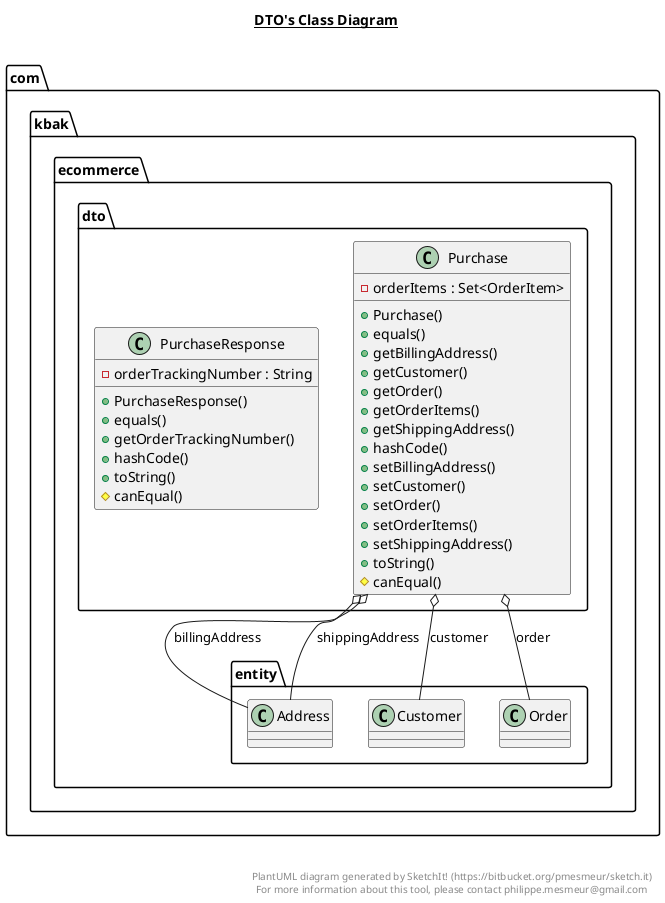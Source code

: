@startuml

title __DTO's Class Diagram__\n

  namespace com.kbak.ecommerce {
    namespace dto {
      class com.kbak.ecommerce.dto.Purchase {
          - orderItems : Set<OrderItem>
          + Purchase()
          + equals()
          + getBillingAddress()
          + getCustomer()
          + getOrder()
          + getOrderItems()
          + getShippingAddress()
          + hashCode()
          + setBillingAddress()
          + setCustomer()
          + setOrder()
          + setOrderItems()
          + setShippingAddress()
          + toString()
          # canEqual()
      }
    }
  }
  

  namespace com.kbak.ecommerce {
    namespace dto {
      class com.kbak.ecommerce.dto.PurchaseResponse {
          - orderTrackingNumber : String
          + PurchaseResponse()
          + equals()
          + getOrderTrackingNumber()
          + hashCode()
          + toString()
          # canEqual()
      }
    }
  }
  

  com.kbak.ecommerce.dto.Purchase o-- com.kbak.ecommerce.entity.Address : billingAddress
  com.kbak.ecommerce.dto.Purchase o-- com.kbak.ecommerce.entity.Customer : customer
  com.kbak.ecommerce.dto.Purchase o-- com.kbak.ecommerce.entity.Order : order
  com.kbak.ecommerce.dto.Purchase o-- com.kbak.ecommerce.entity.Address : shippingAddress


right footer


PlantUML diagram generated by SketchIt! (https://bitbucket.org/pmesmeur/sketch.it)
For more information about this tool, please contact philippe.mesmeur@gmail.com
endfooter

@enduml
